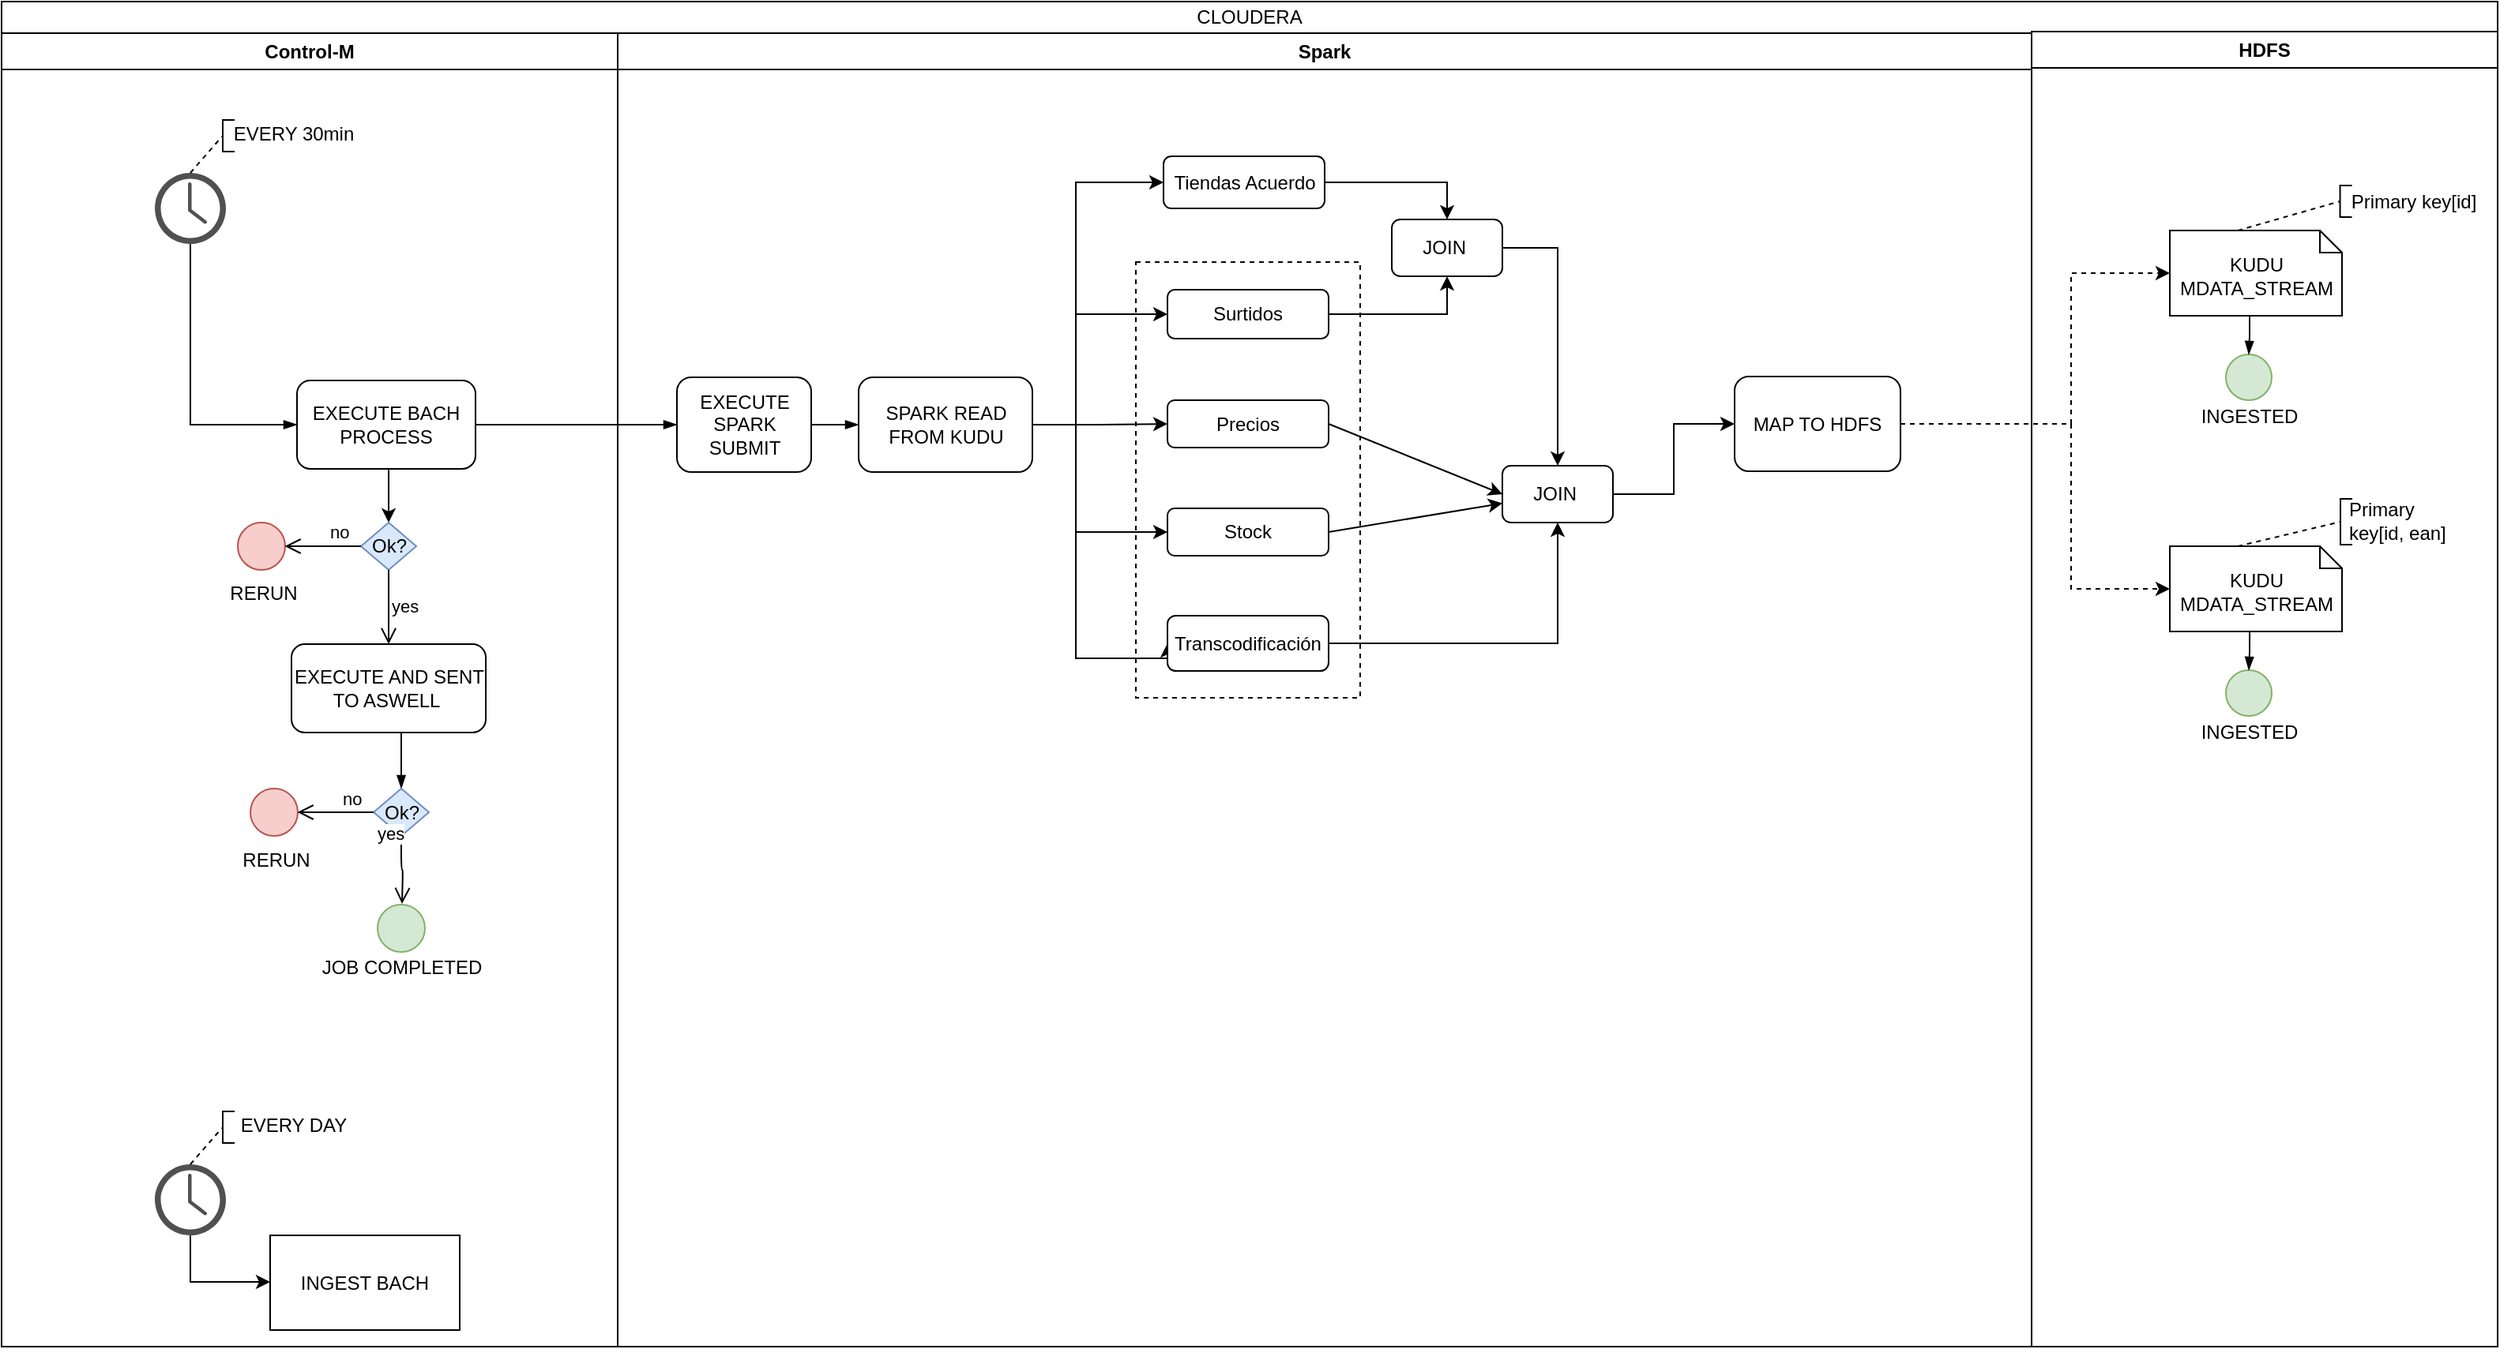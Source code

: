 <mxfile version="12.0.2" type="github" pages="1"><diagram name="Page-1" id="e7e014a7-5840-1c2e-5031-d8a46d1fe8dd"><mxGraphModel dx="904" dy="440" grid="1" gridSize="10" guides="1" tooltips="1" connect="1" arrows="1" fold="1" page="1" pageScale="1" pageWidth="1169" pageHeight="826" background="#ffffff" math="0" shadow="0"><root><mxCell id="0"/><mxCell id="1" parent="0"/><mxCell id="4" value="Control-M" style="swimlane;whiteSpace=wrap;startSize=23;" parent="1" vertex="1"><mxGeometry x="460" y="138" width="390" height="832" as="geometry"/></mxCell><mxCell id="-tJp1rb8S91as2KeqpWI-182" value="" style="edgeStyle=orthogonalEdgeStyle;rounded=0;orthogonalLoop=1;jettySize=auto;html=1;endArrow=blockThin;endFill=1;entryX=0;entryY=0.5;entryDx=0;entryDy=0;" parent="4" source="-tJp1rb8S91as2KeqpWI-138" target="-tJp1rb8S91as2KeqpWI-190" edge="1"><mxGeometry relative="1" as="geometry"><mxPoint x="119.882" y="166" as="targetPoint"/><Array as="points"><mxPoint x="120" y="248"/></Array></mxGeometry></mxCell><mxCell id="-tJp1rb8S91as2KeqpWI-138" value="" style="pointerEvents=1;shadow=0;dashed=0;html=1;strokeColor=none;fillColor=#505050;labelPosition=center;verticalLabelPosition=bottom;verticalAlign=top;outlineConnect=0;align=center;shape=mxgraph.office.concepts.clock;" parent="4" vertex="1"><mxGeometry x="97" y="88.5" width="45" height="45" as="geometry"/></mxCell><mxCell id="-tJp1rb8S91as2KeqpWI-139" value="" style="endArrow=none;dashed=1;html=1;" parent="4" edge="1"><mxGeometry width="50" height="50" relative="1" as="geometry"><mxPoint x="119.5" y="88.5" as="sourcePoint"/><mxPoint x="139.5" y="65.5" as="targetPoint"/></mxGeometry></mxCell><mxCell id="-tJp1rb8S91as2KeqpWI-140" value="" style="shape=partialRectangle;whiteSpace=wrap;html=1;bottom=1;right=1;left=1;top=0;fillColor=none;routingCenterX=-0.5;rotation=90;" parent="4" vertex="1"><mxGeometry x="133.5" y="61.5" width="20" height="7" as="geometry"/></mxCell><mxCell id="-tJp1rb8S91as2KeqpWI-142" value="EVERY 30min" style="text;html=1;strokeColor=none;fillColor=none;align=center;verticalAlign=middle;whiteSpace=wrap;rounded=0;" parent="4" vertex="1"><mxGeometry x="140" y="54" width="90" height="20" as="geometry"/></mxCell><mxCell id="-tJp1rb8S91as2KeqpWI-194" style="edgeStyle=orthogonalEdgeStyle;rounded=0;orthogonalLoop=1;jettySize=auto;html=1;exitX=0.5;exitY=1;exitDx=0;exitDy=0;entryX=0.5;entryY=0;entryDx=0;entryDy=0;endArrow=blockThin;endFill=1;" parent="4" target="-tJp1rb8S91as2KeqpWI-165" edge="1"><mxGeometry relative="1" as="geometry"><mxPoint x="260.5" y="442.5" as="sourcePoint"/></mxGeometry></mxCell><mxCell id="co7JI1_3RgrQiAgqYiiP-54" style="edgeStyle=orthogonalEdgeStyle;rounded=0;orthogonalLoop=1;jettySize=auto;html=1;exitX=0.5;exitY=1;exitDx=0;exitDy=0;entryX=0.5;entryY=0;entryDx=0;entryDy=0;" edge="1" parent="4" source="-tJp1rb8S91as2KeqpWI-190" target="co7JI1_3RgrQiAgqYiiP-51"><mxGeometry relative="1" as="geometry"/></mxCell><mxCell id="-tJp1rb8S91as2KeqpWI-190" value="EXECUTE BACH PROCESS" style="rounded=1;whiteSpace=wrap;html=1;" parent="4" vertex="1"><mxGeometry x="187" y="220" width="113" height="56" as="geometry"/></mxCell><mxCell id="-tJp1rb8S91as2KeqpWI-151" value="" style="ellipse;whiteSpace=wrap;html=1;aspect=fixed;fillColor=#f8cecc;strokeColor=#b85450;" parent="4" vertex="1"><mxGeometry x="157.5" y="478.5" width="30" height="30" as="geometry"/></mxCell><mxCell id="-tJp1rb8S91as2KeqpWI-152" value="RERUN" style="text;html=1;strokeColor=none;fillColor=none;align=center;verticalAlign=middle;whiteSpace=wrap;rounded=0;" parent="4" vertex="1"><mxGeometry x="153.5" y="513.5" width="40" height="20" as="geometry"/></mxCell><mxCell id="-tJp1rb8S91as2KeqpWI-165" value="Ok?" style="rhombus;whiteSpace=wrap;html=1;fillColor=#dae8fc;strokeColor=#6c8ebf;" parent="4" vertex="1"><mxGeometry x="235.5" y="478.5" width="35" height="30" as="geometry"/></mxCell><mxCell id="-tJp1rb8S91as2KeqpWI-166" value="no" style="edgeStyle=orthogonalEdgeStyle;html=1;align=left;verticalAlign=bottom;endArrow=open;endSize=8;entryX=1;entryY=0.5;entryDx=0;entryDy=0;" parent="4" edge="1"><mxGeometry x="-0.087" relative="1" as="geometry"><mxPoint x="187.293" y="493.5" as="targetPoint"/><mxPoint x="235.5" y="493.5" as="sourcePoint"/><mxPoint as="offset"/></mxGeometry></mxCell><mxCell id="-tJp1rb8S91as2KeqpWI-167" value="yes" style="edgeStyle=orthogonalEdgeStyle;html=1;align=left;verticalAlign=top;endArrow=open;endSize=8;entryX=0.5;entryY=0;entryDx=0;entryDy=0;" parent="4" source="-tJp1rb8S91as2KeqpWI-165" edge="1"><mxGeometry x="0.009" y="18" relative="1" as="geometry"><mxPoint x="253.5" y="551.5" as="targetPoint"/><mxPoint x="-18" y="-18" as="offset"/></mxGeometry></mxCell><mxCell id="co7JI1_3RgrQiAgqYiiP-38" value="EXECUTE AND SENT TO ASWELL&amp;nbsp;" style="rounded=1;whiteSpace=wrap;html=1;" vertex="1" parent="4"><mxGeometry x="183.5" y="387" width="123" height="56" as="geometry"/></mxCell><mxCell id="co7JI1_3RgrQiAgqYiiP-49" value="" style="ellipse;whiteSpace=wrap;html=1;aspect=fixed;fillColor=#f8cecc;strokeColor=#b85450;" vertex="1" parent="4"><mxGeometry x="149.5" y="310" width="30" height="30" as="geometry"/></mxCell><mxCell id="co7JI1_3RgrQiAgqYiiP-50" value="RERUN" style="text;html=1;strokeColor=none;fillColor=none;align=center;verticalAlign=middle;whiteSpace=wrap;rounded=0;" vertex="1" parent="4"><mxGeometry x="145.5" y="345" width="40" height="20" as="geometry"/></mxCell><mxCell id="co7JI1_3RgrQiAgqYiiP-51" value="Ok?" style="rhombus;whiteSpace=wrap;html=1;fillColor=#dae8fc;strokeColor=#6c8ebf;" vertex="1" parent="4"><mxGeometry x="227.5" y="310" width="35" height="30" as="geometry"/></mxCell><mxCell id="co7JI1_3RgrQiAgqYiiP-52" value="no" style="edgeStyle=orthogonalEdgeStyle;html=1;align=left;verticalAlign=bottom;endArrow=open;endSize=8;entryX=1;entryY=0.5;entryDx=0;entryDy=0;" edge="1" parent="4"><mxGeometry x="-0.087" relative="1" as="geometry"><mxPoint x="179.293" y="325" as="targetPoint"/><mxPoint x="227.5" y="325" as="sourcePoint"/><mxPoint as="offset"/></mxGeometry></mxCell><mxCell id="co7JI1_3RgrQiAgqYiiP-53" value="yes" style="edgeStyle=orthogonalEdgeStyle;html=1;align=left;verticalAlign=top;endArrow=open;endSize=8;entryX=0.5;entryY=0;entryDx=0;entryDy=0;" edge="1" parent="4" source="co7JI1_3RgrQiAgqYiiP-51" target="co7JI1_3RgrQiAgqYiiP-38"><mxGeometry x="0.003" y="-14" relative="1" as="geometry"><mxPoint x="245.5" y="383" as="targetPoint"/><mxPoint x="14" y="-14" as="offset"/></mxGeometry></mxCell><mxCell id="co7JI1_3RgrQiAgqYiiP-55" value="" style="ellipse;whiteSpace=wrap;html=1;aspect=fixed;fillColor=#d5e8d4;strokeColor=#82b366;" vertex="1" parent="4"><mxGeometry x="238" y="552" width="30" height="30" as="geometry"/></mxCell><mxCell id="co7JI1_3RgrQiAgqYiiP-56" value="JOB COMPLETED" style="text;html=1;strokeColor=none;fillColor=none;align=center;verticalAlign=middle;whiteSpace=wrap;rounded=0;" vertex="1" parent="4"><mxGeometry x="199.5" y="582" width="107" height="20" as="geometry"/></mxCell><mxCell id="co7JI1_3RgrQiAgqYiiP-7" value="EVERY DAY" style="text;html=1;strokeColor=none;fillColor=none;align=center;verticalAlign=middle;whiteSpace=wrap;rounded=0;" vertex="1" parent="4"><mxGeometry x="140" y="682" width="90" height="20" as="geometry"/></mxCell><mxCell id="co7JI1_3RgrQiAgqYiiP-57" style="edgeStyle=orthogonalEdgeStyle;rounded=0;orthogonalLoop=1;jettySize=auto;html=1;" edge="1" parent="4" source="co7JI1_3RgrQiAgqYiiP-4" target="co7JI1_3RgrQiAgqYiiP-8"><mxGeometry relative="1" as="geometry"><Array as="points"><mxPoint x="119" y="791"/></Array></mxGeometry></mxCell><mxCell id="co7JI1_3RgrQiAgqYiiP-4" value="" style="pointerEvents=1;shadow=0;dashed=0;html=1;strokeColor=none;fillColor=#505050;labelPosition=center;verticalLabelPosition=bottom;verticalAlign=top;outlineConnect=0;align=center;shape=mxgraph.office.concepts.clock;" vertex="1" parent="4"><mxGeometry x="97" y="716.5" width="45" height="45" as="geometry"/></mxCell><mxCell id="co7JI1_3RgrQiAgqYiiP-5" value="" style="endArrow=none;dashed=1;html=1;" edge="1" parent="4"><mxGeometry width="50" height="50" relative="1" as="geometry"><mxPoint x="119.5" y="716.5" as="sourcePoint"/><mxPoint x="139.5" y="693.5" as="targetPoint"/></mxGeometry></mxCell><mxCell id="co7JI1_3RgrQiAgqYiiP-6" value="" style="shape=partialRectangle;whiteSpace=wrap;html=1;bottom=1;right=1;left=1;top=0;fillColor=none;routingCenterX=-0.5;rotation=90;" vertex="1" parent="4"><mxGeometry x="133.5" y="689.5" width="20" height="7" as="geometry"/></mxCell><mxCell id="co7JI1_3RgrQiAgqYiiP-8" value="INGEST BACH" style="rounded=0;whiteSpace=wrap;html=1;" vertex="1" parent="4"><mxGeometry x="170" y="761.5" width="120" height="60" as="geometry"/></mxCell><mxCell id="-tJp1rb8S91as2KeqpWI-44" value="CLOUDERA" style="rounded=0;whiteSpace=wrap;html=1;" parent="1" vertex="1"><mxGeometry x="460" y="118" width="1580" height="20" as="geometry"/></mxCell><mxCell id="-tJp1rb8S91as2KeqpWI-45" value="Spark" style="swimlane;whiteSpace=wrap;startSize=23;" parent="1" vertex="1"><mxGeometry x="850" y="138" width="895" height="832" as="geometry"/></mxCell><mxCell id="co7JI1_3RgrQiAgqYiiP-28" value="" style="rounded=0;whiteSpace=wrap;html=1;dashed=1;" vertex="1" parent="-tJp1rb8S91as2KeqpWI-45"><mxGeometry x="328" y="145" width="142" height="276" as="geometry"/></mxCell><mxCell id="-tJp1rb8S91as2KeqpWI-176" style="edgeStyle=orthogonalEdgeStyle;rounded=0;orthogonalLoop=1;jettySize=auto;html=1;exitX=1;exitY=0.5;exitDx=0;exitDy=0;entryX=0;entryY=0.5;entryDx=0;entryDy=0;endArrow=blockThin;endFill=1;" parent="-tJp1rb8S91as2KeqpWI-45" source="-tJp1rb8S91as2KeqpWI-168" target="-tJp1rb8S91as2KeqpWI-169" edge="1"><mxGeometry relative="1" as="geometry"/></mxCell><mxCell id="-tJp1rb8S91as2KeqpWI-168" value="EXECUTE SPARK SUBMIT" style="rounded=1;whiteSpace=wrap;html=1;" parent="-tJp1rb8S91as2KeqpWI-45" vertex="1"><mxGeometry x="37.5" y="218" width="85" height="60" as="geometry"/></mxCell><mxCell id="co7JI1_3RgrQiAgqYiiP-17" style="edgeStyle=orthogonalEdgeStyle;rounded=0;orthogonalLoop=1;jettySize=auto;html=1;exitX=1;exitY=0.5;exitDx=0;exitDy=0;entryX=0;entryY=0.5;entryDx=0;entryDy=0;" edge="1" parent="-tJp1rb8S91as2KeqpWI-45" source="-tJp1rb8S91as2KeqpWI-169" target="co7JI1_3RgrQiAgqYiiP-11"><mxGeometry relative="1" as="geometry"><Array as="points"><mxPoint x="290" y="248"/><mxPoint x="290" y="396"/><mxPoint x="348" y="396"/></Array></mxGeometry></mxCell><mxCell id="co7JI1_3RgrQiAgqYiiP-30" style="edgeStyle=orthogonalEdgeStyle;rounded=0;orthogonalLoop=1;jettySize=auto;html=1;exitX=1;exitY=0.5;exitDx=0;exitDy=0;entryX=0;entryY=0.5;entryDx=0;entryDy=0;" edge="1" parent="-tJp1rb8S91as2KeqpWI-45" source="-tJp1rb8S91as2KeqpWI-169" target="-tJp1rb8S91as2KeqpWI-170"><mxGeometry relative="1" as="geometry"><Array as="points"><mxPoint x="290" y="248"/><mxPoint x="290" y="316"/></Array></mxGeometry></mxCell><mxCell id="co7JI1_3RgrQiAgqYiiP-32" style="edgeStyle=orthogonalEdgeStyle;rounded=0;orthogonalLoop=1;jettySize=auto;html=1;exitX=1;exitY=0.5;exitDx=0;exitDy=0;entryX=0;entryY=0.5;entryDx=0;entryDy=0;" edge="1" parent="-tJp1rb8S91as2KeqpWI-45" source="-tJp1rb8S91as2KeqpWI-169" target="co7JI1_3RgrQiAgqYiiP-10"><mxGeometry relative="1" as="geometry"><Array as="points"><mxPoint x="290" y="248"/><mxPoint x="290" y="178"/></Array></mxGeometry></mxCell><mxCell id="co7JI1_3RgrQiAgqYiiP-33" style="edgeStyle=orthogonalEdgeStyle;rounded=0;orthogonalLoop=1;jettySize=auto;html=1;exitX=1;exitY=0.5;exitDx=0;exitDy=0;entryX=0;entryY=0.5;entryDx=0;entryDy=0;" edge="1" parent="-tJp1rb8S91as2KeqpWI-45" source="-tJp1rb8S91as2KeqpWI-169" target="co7JI1_3RgrQiAgqYiiP-12"><mxGeometry relative="1" as="geometry"><Array as="points"><mxPoint x="290" y="248"/><mxPoint x="290" y="94"/></Array></mxGeometry></mxCell><mxCell id="co7JI1_3RgrQiAgqYiiP-35" style="edgeStyle=orthogonalEdgeStyle;rounded=0;orthogonalLoop=1;jettySize=auto;html=1;exitX=1;exitY=0.5;exitDx=0;exitDy=0;" edge="1" parent="-tJp1rb8S91as2KeqpWI-45" source="-tJp1rb8S91as2KeqpWI-169" target="co7JI1_3RgrQiAgqYiiP-9"><mxGeometry relative="1" as="geometry"/></mxCell><mxCell id="-tJp1rb8S91as2KeqpWI-169" value="SPARK READ FROM KUDU" style="rounded=1;whiteSpace=wrap;html=1;" parent="-tJp1rb8S91as2KeqpWI-45" vertex="1"><mxGeometry x="152.5" y="218" width="110" height="60" as="geometry"/></mxCell><mxCell id="co7JI1_3RgrQiAgqYiiP-26" style="rounded=0;orthogonalLoop=1;jettySize=auto;html=1;exitX=1;exitY=0.5;exitDx=0;exitDy=0;" edge="1" parent="-tJp1rb8S91as2KeqpWI-45" source="-tJp1rb8S91as2KeqpWI-170" target="co7JI1_3RgrQiAgqYiiP-22"><mxGeometry relative="1" as="geometry"/></mxCell><mxCell id="-tJp1rb8S91as2KeqpWI-170" value="Stock" style="rounded=1;whiteSpace=wrap;html=1;" parent="-tJp1rb8S91as2KeqpWI-45" vertex="1"><mxGeometry x="348" y="301" width="102" height="30" as="geometry"/></mxCell><mxCell id="-tJp1rb8S91as2KeqpWI-223" style="edgeStyle=orthogonalEdgeStyle;rounded=0;orthogonalLoop=1;jettySize=auto;html=1;exitX=1;exitY=0.5;exitDx=0;exitDy=0;entryX=0;entryY=0.5;entryDx=0;entryDy=0;endArrow=blockThin;endFill=1;strokeColor=none;" parent="-tJp1rb8S91as2KeqpWI-45" edge="1"><mxGeometry relative="1" as="geometry"><mxPoint x="689.529" y="185.529" as="sourcePoint"/><mxPoint x="715.412" y="185.529" as="targetPoint"/></mxGeometry></mxCell><mxCell id="co7JI1_3RgrQiAgqYiiP-25" style="rounded=0;orthogonalLoop=1;jettySize=auto;html=1;exitX=1;exitY=0.5;exitDx=0;exitDy=0;entryX=0;entryY=0.5;entryDx=0;entryDy=0;" edge="1" parent="-tJp1rb8S91as2KeqpWI-45" source="co7JI1_3RgrQiAgqYiiP-9" target="co7JI1_3RgrQiAgqYiiP-22"><mxGeometry relative="1" as="geometry"/></mxCell><mxCell id="co7JI1_3RgrQiAgqYiiP-9" value="Precios" style="rounded=1;whiteSpace=wrap;html=1;" vertex="1" parent="-tJp1rb8S91as2KeqpWI-45"><mxGeometry x="348" y="232.5" width="102" height="30" as="geometry"/></mxCell><mxCell id="co7JI1_3RgrQiAgqYiiP-21" style="edgeStyle=orthogonalEdgeStyle;rounded=0;orthogonalLoop=1;jettySize=auto;html=1;exitX=1;exitY=0.5;exitDx=0;exitDy=0;entryX=0.5;entryY=1;entryDx=0;entryDy=0;" edge="1" parent="-tJp1rb8S91as2KeqpWI-45" source="co7JI1_3RgrQiAgqYiiP-10" target="co7JI1_3RgrQiAgqYiiP-19"><mxGeometry relative="1" as="geometry"/></mxCell><mxCell id="co7JI1_3RgrQiAgqYiiP-10" value="Surtidos" style="rounded=1;whiteSpace=wrap;html=1;" vertex="1" parent="-tJp1rb8S91as2KeqpWI-45"><mxGeometry x="348" y="162.5" width="102" height="31" as="geometry"/></mxCell><mxCell id="co7JI1_3RgrQiAgqYiiP-27" style="edgeStyle=orthogonalEdgeStyle;rounded=0;orthogonalLoop=1;jettySize=auto;html=1;exitX=1;exitY=0.5;exitDx=0;exitDy=0;" edge="1" parent="-tJp1rb8S91as2KeqpWI-45" source="co7JI1_3RgrQiAgqYiiP-11" target="co7JI1_3RgrQiAgqYiiP-22"><mxGeometry relative="1" as="geometry"/></mxCell><mxCell id="co7JI1_3RgrQiAgqYiiP-11" value="Transcodificación" style="rounded=1;whiteSpace=wrap;html=1;" vertex="1" parent="-tJp1rb8S91as2KeqpWI-45"><mxGeometry x="348" y="369" width="102" height="35" as="geometry"/></mxCell><mxCell id="co7JI1_3RgrQiAgqYiiP-20" style="edgeStyle=orthogonalEdgeStyle;rounded=0;orthogonalLoop=1;jettySize=auto;html=1;exitX=1;exitY=0.5;exitDx=0;exitDy=0;entryX=0.5;entryY=0;entryDx=0;entryDy=0;" edge="1" parent="-tJp1rb8S91as2KeqpWI-45" source="co7JI1_3RgrQiAgqYiiP-12" target="co7JI1_3RgrQiAgqYiiP-19"><mxGeometry relative="1" as="geometry"/></mxCell><mxCell id="co7JI1_3RgrQiAgqYiiP-12" value="Tiendas Acuerdo" style="rounded=1;whiteSpace=wrap;html=1;" vertex="1" parent="-tJp1rb8S91as2KeqpWI-45"><mxGeometry x="345.5" y="78" width="102" height="33" as="geometry"/></mxCell><mxCell id="co7JI1_3RgrQiAgqYiiP-23" style="edgeStyle=orthogonalEdgeStyle;rounded=0;orthogonalLoop=1;jettySize=auto;html=1;exitX=1;exitY=0.5;exitDx=0;exitDy=0;entryX=0.5;entryY=0;entryDx=0;entryDy=0;" edge="1" parent="-tJp1rb8S91as2KeqpWI-45" source="co7JI1_3RgrQiAgqYiiP-19" target="co7JI1_3RgrQiAgqYiiP-22"><mxGeometry relative="1" as="geometry"/></mxCell><mxCell id="co7JI1_3RgrQiAgqYiiP-19" value="JOIN&amp;nbsp;" style="rounded=1;whiteSpace=wrap;html=1;" vertex="1" parent="-tJp1rb8S91as2KeqpWI-45"><mxGeometry x="490" y="118" width="70" height="36" as="geometry"/></mxCell><mxCell id="co7JI1_3RgrQiAgqYiiP-29" style="edgeStyle=orthogonalEdgeStyle;rounded=0;orthogonalLoop=1;jettySize=auto;html=1;exitX=1;exitY=0.5;exitDx=0;exitDy=0;" edge="1" parent="-tJp1rb8S91as2KeqpWI-45" source="co7JI1_3RgrQiAgqYiiP-22" target="-tJp1rb8S91as2KeqpWI-171"><mxGeometry relative="1" as="geometry"/></mxCell><mxCell id="co7JI1_3RgrQiAgqYiiP-22" value="JOIN&amp;nbsp;" style="rounded=1;whiteSpace=wrap;html=1;" vertex="1" parent="-tJp1rb8S91as2KeqpWI-45"><mxGeometry x="560" y="274" width="70" height="36" as="geometry"/></mxCell><mxCell id="-tJp1rb8S91as2KeqpWI-171" value="MAP TO HDFS" style="rounded=1;whiteSpace=wrap;html=1;" parent="-tJp1rb8S91as2KeqpWI-45" vertex="1"><mxGeometry x="707" y="217.5" width="105" height="60" as="geometry"/></mxCell><mxCell id="-tJp1rb8S91as2KeqpWI-64" value="HDFS" style="swimlane;whiteSpace=wrap" parent="1" vertex="1"><mxGeometry x="1745" y="137" width="295" height="833" as="geometry"/></mxCell><mxCell id="-tJp1rb8S91as2KeqpWI-202" value="&lt;br&gt;KUDU&lt;br&gt;MDATA_STREAM" style="shape=note;whiteSpace=wrap;html=1;size=14;verticalAlign=top;align=center;spacingTop=-6;" parent="-tJp1rb8S91as2KeqpWI-64" vertex="1"><mxGeometry x="87.5" y="126" width="109" height="54" as="geometry"/></mxCell><mxCell id="-tJp1rb8S91as2KeqpWI-204" value="" style="ellipse;whiteSpace=wrap;html=1;aspect=fixed;fillColor=#d5e8d4;strokeColor=#82b366;" parent="-tJp1rb8S91as2KeqpWI-64" vertex="1"><mxGeometry x="123" y="204.5" width="29" height="29" as="geometry"/></mxCell><mxCell id="-tJp1rb8S91as2KeqpWI-203" style="edgeStyle=orthogonalEdgeStyle;rounded=0;orthogonalLoop=1;jettySize=auto;html=1;endArrow=blockThin;endFill=1;entryX=0.5;entryY=0;entryDx=0;entryDy=0;" parent="-tJp1rb8S91as2KeqpWI-64" source="-tJp1rb8S91as2KeqpWI-202" target="-tJp1rb8S91as2KeqpWI-204" edge="1"><mxGeometry relative="1" as="geometry"><mxPoint x="137.5" y="249" as="targetPoint"/><Array as="points"><mxPoint x="138" y="193"/><mxPoint x="138" y="193"/></Array></mxGeometry></mxCell><mxCell id="-tJp1rb8S91as2KeqpWI-205" value="INGESTED" style="text;html=1;strokeColor=none;fillColor=none;align=center;verticalAlign=middle;whiteSpace=wrap;rounded=0;" parent="-tJp1rb8S91as2KeqpWI-64" vertex="1"><mxGeometry x="117.5" y="233.5" width="40" height="20" as="geometry"/></mxCell><mxCell id="-tJp1rb8S91as2KeqpWI-206" value="" style="shape=partialRectangle;whiteSpace=wrap;html=1;bottom=1;right=1;left=1;top=0;fillColor=none;routingCenterX=-0.5;rotation=90;" parent="-tJp1rb8S91as2KeqpWI-64" vertex="1"><mxGeometry x="188.77" y="104" width="20" height="7" as="geometry"/></mxCell><mxCell id="-tJp1rb8S91as2KeqpWI-207" value="" style="endArrow=none;dashed=1;html=1;exitX=0;exitY=0;exitDx=43;exitDy=0;exitPerimeter=0;entryX=0.5;entryY=1;entryDx=0;entryDy=0;" parent="-tJp1rb8S91as2KeqpWI-64" source="-tJp1rb8S91as2KeqpWI-202" target="-tJp1rb8S91as2KeqpWI-206" edge="1"><mxGeometry width="50" height="50" relative="1" as="geometry"><mxPoint x="127.5" y="139" as="sourcePoint"/><mxPoint x="177.5" y="89" as="targetPoint"/></mxGeometry></mxCell><mxCell id="-tJp1rb8S91as2KeqpWI-209" value="&lt;br style=&quot;white-space: normal&quot;&gt;&lt;span style=&quot;white-space: normal&quot;&gt;KUDU&lt;/span&gt;&lt;br style=&quot;white-space: normal&quot;&gt;&lt;span style=&quot;white-space: normal&quot;&gt;MDATA_STREAM&lt;/span&gt;" style="shape=note;whiteSpace=wrap;html=1;size=14;verticalAlign=top;align=center;spacingTop=-6;" parent="-tJp1rb8S91as2KeqpWI-64" vertex="1"><mxGeometry x="87.5" y="326" width="109" height="54" as="geometry"/></mxCell><mxCell id="-tJp1rb8S91as2KeqpWI-210" value="" style="ellipse;whiteSpace=wrap;html=1;aspect=fixed;fillColor=#d5e8d4;strokeColor=#82b366;" parent="-tJp1rb8S91as2KeqpWI-64" vertex="1"><mxGeometry x="123" y="404.5" width="29" height="29" as="geometry"/></mxCell><mxCell id="-tJp1rb8S91as2KeqpWI-211" style="edgeStyle=orthogonalEdgeStyle;rounded=0;orthogonalLoop=1;jettySize=auto;html=1;endArrow=blockThin;endFill=1;entryX=0.5;entryY=0;entryDx=0;entryDy=0;" parent="-tJp1rb8S91as2KeqpWI-64" source="-tJp1rb8S91as2KeqpWI-209" target="-tJp1rb8S91as2KeqpWI-210" edge="1"><mxGeometry relative="1" as="geometry"><mxPoint x="-1973.5" y="308" as="targetPoint"/><Array as="points"><mxPoint x="138" y="393"/><mxPoint x="138" y="393"/></Array></mxGeometry></mxCell><mxCell id="-tJp1rb8S91as2KeqpWI-212" value="INGESTED" style="text;html=1;strokeColor=none;fillColor=none;align=center;verticalAlign=middle;whiteSpace=wrap;rounded=0;" parent="-tJp1rb8S91as2KeqpWI-64" vertex="1"><mxGeometry x="117.5" y="433.5" width="40" height="20" as="geometry"/></mxCell><mxCell id="-tJp1rb8S91as2KeqpWI-213" value="" style="shape=partialRectangle;whiteSpace=wrap;html=1;bottom=1;right=1;left=1;top=0;fillColor=none;routingCenterX=-0.5;rotation=90;" parent="-tJp1rb8S91as2KeqpWI-64" vertex="1"><mxGeometry x="184.5" y="307" width="29" height="7" as="geometry"/></mxCell><mxCell id="-tJp1rb8S91as2KeqpWI-214" value="" style="endArrow=none;dashed=1;html=1;exitX=0;exitY=0;exitDx=43;exitDy=0;exitPerimeter=0;entryX=0.5;entryY=1;entryDx=0;entryDy=0;" parent="-tJp1rb8S91as2KeqpWI-64" source="-tJp1rb8S91as2KeqpWI-209" target="-tJp1rb8S91as2KeqpWI-213" edge="1"><mxGeometry width="50" height="50" relative="1" as="geometry"><mxPoint x="-1983.5" y="198" as="sourcePoint"/><mxPoint x="-1933.5" y="148" as="targetPoint"/></mxGeometry></mxCell><mxCell id="-tJp1rb8S91as2KeqpWI-229" value="Primary key[id]" style="text;html=1;strokeColor=none;fillColor=none;align=center;verticalAlign=middle;whiteSpace=wrap;rounded=0;" parent="-tJp1rb8S91as2KeqpWI-64" vertex="1"><mxGeometry x="196.5" y="99.5" width="90" height="16" as="geometry"/></mxCell><mxCell id="-tJp1rb8S91as2KeqpWI-231" value="Primary &lt;br&gt;key[id, ean]" style="text;html=1;strokeColor=none;fillColor=none;align=left;verticalAlign=middle;whiteSpace=wrap;rounded=0;" parent="-tJp1rb8S91as2KeqpWI-64" vertex="1"><mxGeometry x="199" y="302" width="70" height="16" as="geometry"/></mxCell><mxCell id="-tJp1rb8S91as2KeqpWI-173" style="edgeStyle=orthogonalEdgeStyle;rounded=0;orthogonalLoop=1;jettySize=auto;html=1;exitX=1;exitY=0.5;exitDx=0;exitDy=0;entryX=0;entryY=0.5;entryDx=0;entryDy=0;endArrow=blockThin;endFill=1;" parent="1" source="-tJp1rb8S91as2KeqpWI-190" target="-tJp1rb8S91as2KeqpWI-168" edge="1"><mxGeometry relative="1" as="geometry"><mxPoint x="795.19" y="442.952" as="sourcePoint"/></mxGeometry></mxCell><mxCell id="co7JI1_3RgrQiAgqYiiP-36" style="edgeStyle=orthogonalEdgeStyle;rounded=0;orthogonalLoop=1;jettySize=auto;html=1;exitX=1;exitY=0.5;exitDx=0;exitDy=0;entryX=0;entryY=0.5;entryDx=0;entryDy=0;entryPerimeter=0;dashed=1;" edge="1" parent="1" source="-tJp1rb8S91as2KeqpWI-171" target="-tJp1rb8S91as2KeqpWI-202"><mxGeometry relative="1" as="geometry"><Array as="points"><mxPoint x="1770" y="386"/><mxPoint x="1770" y="290"/></Array></mxGeometry></mxCell><mxCell id="co7JI1_3RgrQiAgqYiiP-37" style="edgeStyle=orthogonalEdgeStyle;rounded=0;orthogonalLoop=1;jettySize=auto;html=1;exitX=1;exitY=0.5;exitDx=0;exitDy=0;entryX=0;entryY=0.5;entryDx=0;entryDy=0;entryPerimeter=0;dashed=1;" edge="1" parent="1" source="-tJp1rb8S91as2KeqpWI-171" target="-tJp1rb8S91as2KeqpWI-209"><mxGeometry relative="1" as="geometry"><Array as="points"><mxPoint x="1770" y="386"/><mxPoint x="1770" y="490"/></Array></mxGeometry></mxCell></root></mxGraphModel></diagram></mxfile>